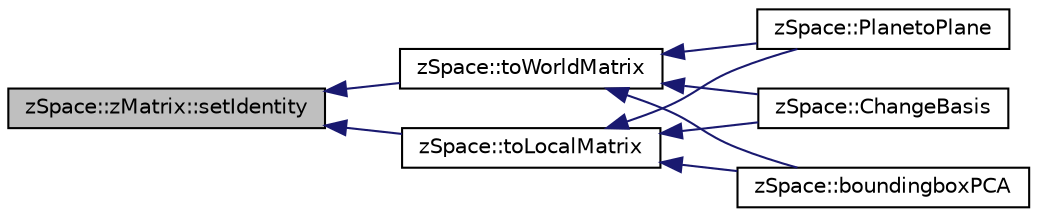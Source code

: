 digraph "zSpace::zMatrix::setIdentity"
{
  edge [fontname="Helvetica",fontsize="10",labelfontname="Helvetica",labelfontsize="10"];
  node [fontname="Helvetica",fontsize="10",shape=record];
  rankdir="LR";
  Node112 [label="zSpace::zMatrix::setIdentity",height=0.2,width=0.4,color="black", fillcolor="grey75", style="filled", fontcolor="black"];
  Node112 -> Node113 [dir="back",color="midnightblue",fontsize="10",style="solid",fontname="Helvetica"];
  Node113 [label="zSpace::toWorldMatrix",height=0.2,width=0.4,color="black", fillcolor="white", style="filled",URL="$group__z_vector_matrix_utilities.html#gae38960f4001de62196fbdacc7c8be53e",tooltip="This method computes the tranformation to the world space of the input 4x4 matrix. "];
  Node113 -> Node114 [dir="back",color="midnightblue",fontsize="10",style="solid",fontname="Helvetica"];
  Node114 [label="zSpace::PlanetoPlane",height=0.2,width=0.4,color="black", fillcolor="white", style="filled",URL="$group__z_vector_matrix_utilities.html#ga5ca0bb8666f0cb1b43fc6de191f3cfaa",tooltip="This method computes the tranformation from one 4X4 matrix to another. "];
  Node113 -> Node115 [dir="back",color="midnightblue",fontsize="10",style="solid",fontname="Helvetica"];
  Node115 [label="zSpace::ChangeBasis",height=0.2,width=0.4,color="black", fillcolor="white", style="filled",URL="$group__z_vector_matrix_utilities.html#ga60aec2272693d052ec4cf78de73b4572",tooltip="This method computes the tranformation to change the baseis from one 4X4 matrix to another..."];
  Node113 -> Node116 [dir="back",color="midnightblue",fontsize="10",style="solid",fontname="Helvetica"];
  Node116 [label="zSpace::boundingboxPCA",height=0.2,width=0.4,color="black", fillcolor="white", style="filled",URL="$group__z_vector_matrix_utilities.html#gae2aefe021083b57bd53dd24d34704dbf",tooltip="This method computes the bounding box for the given points using PCA. "];
  Node112 -> Node117 [dir="back",color="midnightblue",fontsize="10",style="solid",fontname="Helvetica"];
  Node117 [label="zSpace::toLocalMatrix",height=0.2,width=0.4,color="black", fillcolor="white", style="filled",URL="$group__z_vector_matrix_utilities.html#ga512c22d67a286a9d266a30c4944ce5e9",tooltip="This method computes the tranformation to the local space of the input 4x4 matrix. "];
  Node117 -> Node114 [dir="back",color="midnightblue",fontsize="10",style="solid",fontname="Helvetica"];
  Node117 -> Node115 [dir="back",color="midnightblue",fontsize="10",style="solid",fontname="Helvetica"];
  Node117 -> Node116 [dir="back",color="midnightblue",fontsize="10",style="solid",fontname="Helvetica"];
}
